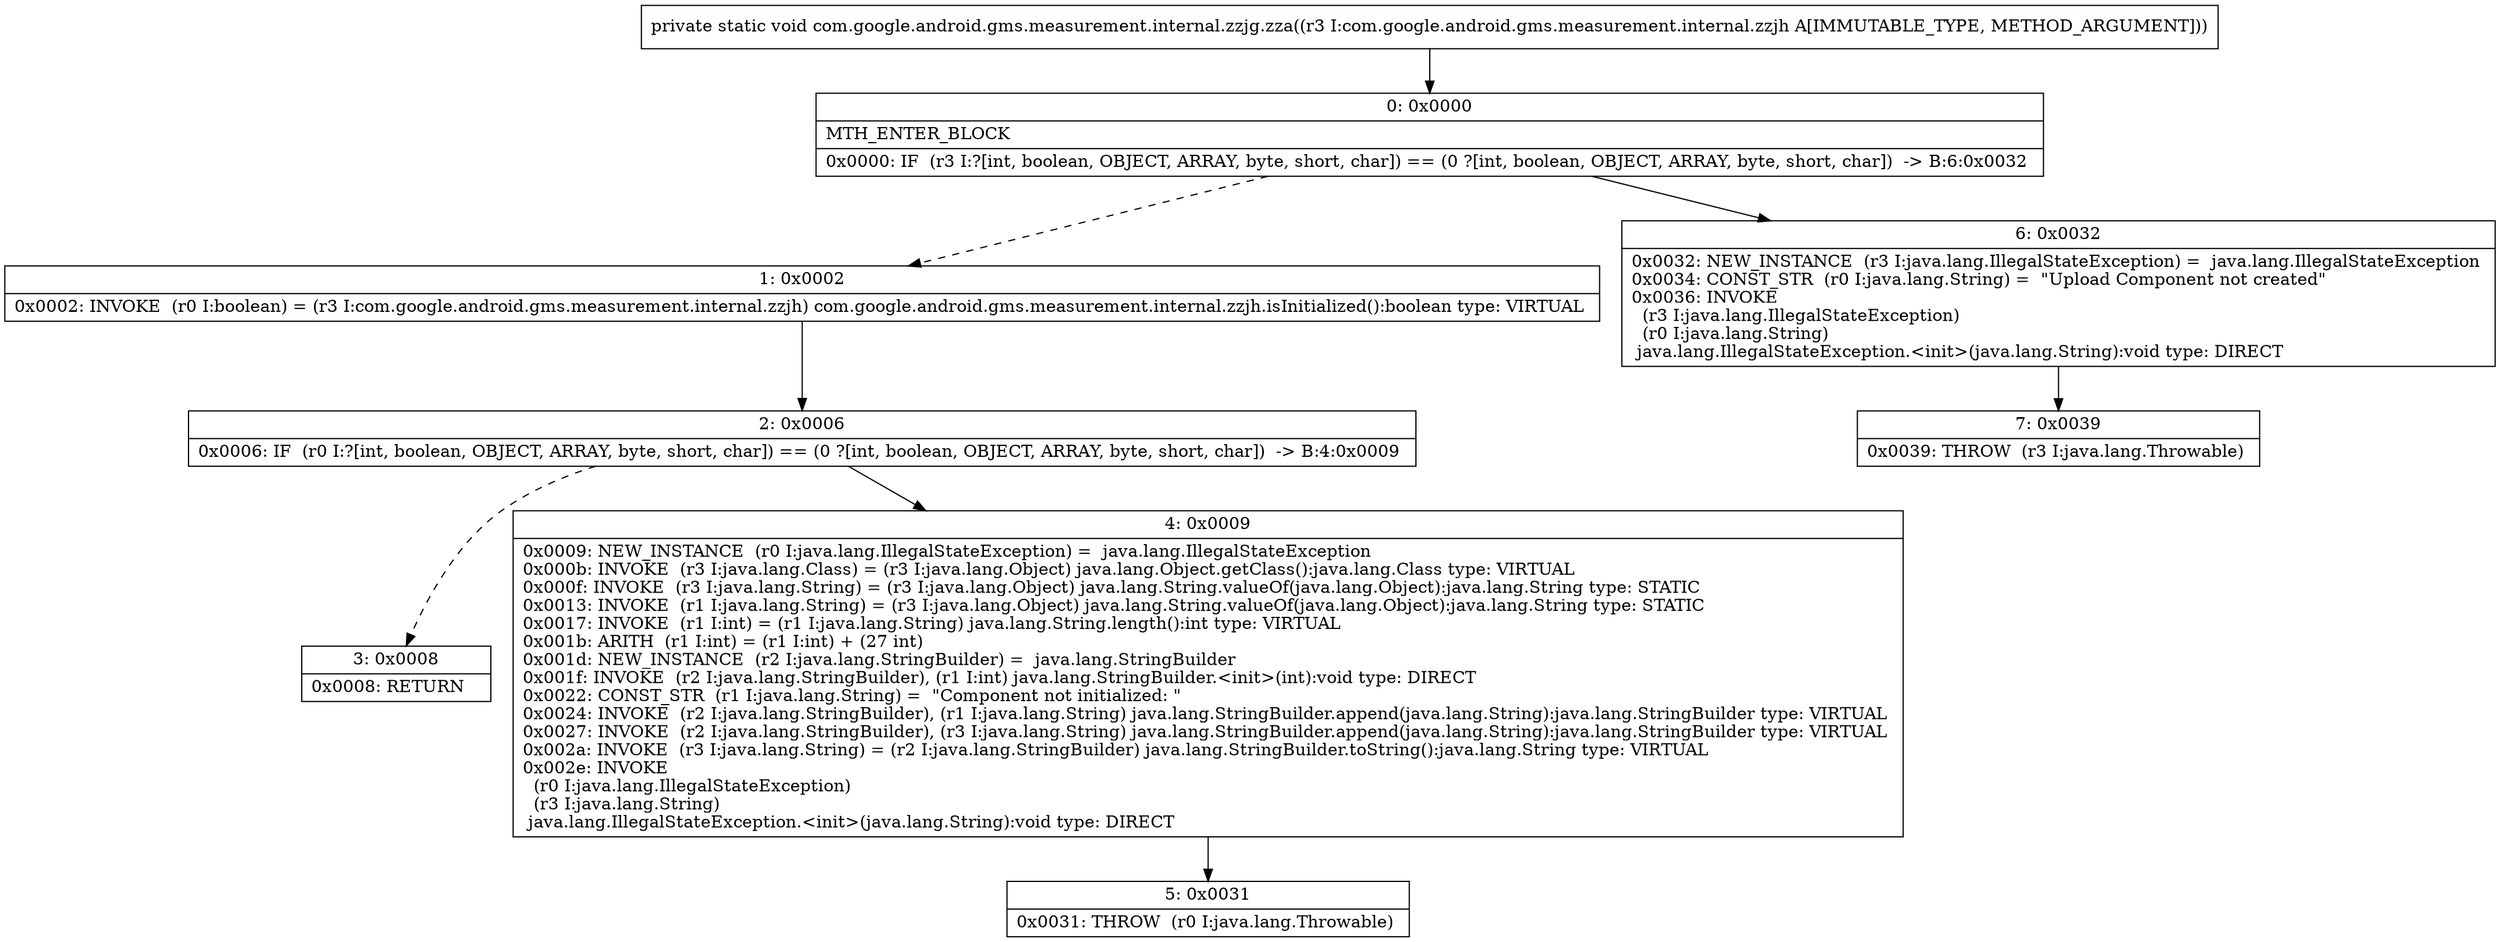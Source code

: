 digraph "CFG forcom.google.android.gms.measurement.internal.zzjg.zza(Lcom\/google\/android\/gms\/measurement\/internal\/zzjh;)V" {
Node_0 [shape=record,label="{0\:\ 0x0000|MTH_ENTER_BLOCK\l|0x0000: IF  (r3 I:?[int, boolean, OBJECT, ARRAY, byte, short, char]) == (0 ?[int, boolean, OBJECT, ARRAY, byte, short, char])  \-\> B:6:0x0032 \l}"];
Node_1 [shape=record,label="{1\:\ 0x0002|0x0002: INVOKE  (r0 I:boolean) = (r3 I:com.google.android.gms.measurement.internal.zzjh) com.google.android.gms.measurement.internal.zzjh.isInitialized():boolean type: VIRTUAL \l}"];
Node_2 [shape=record,label="{2\:\ 0x0006|0x0006: IF  (r0 I:?[int, boolean, OBJECT, ARRAY, byte, short, char]) == (0 ?[int, boolean, OBJECT, ARRAY, byte, short, char])  \-\> B:4:0x0009 \l}"];
Node_3 [shape=record,label="{3\:\ 0x0008|0x0008: RETURN   \l}"];
Node_4 [shape=record,label="{4\:\ 0x0009|0x0009: NEW_INSTANCE  (r0 I:java.lang.IllegalStateException) =  java.lang.IllegalStateException \l0x000b: INVOKE  (r3 I:java.lang.Class) = (r3 I:java.lang.Object) java.lang.Object.getClass():java.lang.Class type: VIRTUAL \l0x000f: INVOKE  (r3 I:java.lang.String) = (r3 I:java.lang.Object) java.lang.String.valueOf(java.lang.Object):java.lang.String type: STATIC \l0x0013: INVOKE  (r1 I:java.lang.String) = (r3 I:java.lang.Object) java.lang.String.valueOf(java.lang.Object):java.lang.String type: STATIC \l0x0017: INVOKE  (r1 I:int) = (r1 I:java.lang.String) java.lang.String.length():int type: VIRTUAL \l0x001b: ARITH  (r1 I:int) = (r1 I:int) + (27 int) \l0x001d: NEW_INSTANCE  (r2 I:java.lang.StringBuilder) =  java.lang.StringBuilder \l0x001f: INVOKE  (r2 I:java.lang.StringBuilder), (r1 I:int) java.lang.StringBuilder.\<init\>(int):void type: DIRECT \l0x0022: CONST_STR  (r1 I:java.lang.String) =  \"Component not initialized: \" \l0x0024: INVOKE  (r2 I:java.lang.StringBuilder), (r1 I:java.lang.String) java.lang.StringBuilder.append(java.lang.String):java.lang.StringBuilder type: VIRTUAL \l0x0027: INVOKE  (r2 I:java.lang.StringBuilder), (r3 I:java.lang.String) java.lang.StringBuilder.append(java.lang.String):java.lang.StringBuilder type: VIRTUAL \l0x002a: INVOKE  (r3 I:java.lang.String) = (r2 I:java.lang.StringBuilder) java.lang.StringBuilder.toString():java.lang.String type: VIRTUAL \l0x002e: INVOKE  \l  (r0 I:java.lang.IllegalStateException)\l  (r3 I:java.lang.String)\l java.lang.IllegalStateException.\<init\>(java.lang.String):void type: DIRECT \l}"];
Node_5 [shape=record,label="{5\:\ 0x0031|0x0031: THROW  (r0 I:java.lang.Throwable) \l}"];
Node_6 [shape=record,label="{6\:\ 0x0032|0x0032: NEW_INSTANCE  (r3 I:java.lang.IllegalStateException) =  java.lang.IllegalStateException \l0x0034: CONST_STR  (r0 I:java.lang.String) =  \"Upload Component not created\" \l0x0036: INVOKE  \l  (r3 I:java.lang.IllegalStateException)\l  (r0 I:java.lang.String)\l java.lang.IllegalStateException.\<init\>(java.lang.String):void type: DIRECT \l}"];
Node_7 [shape=record,label="{7\:\ 0x0039|0x0039: THROW  (r3 I:java.lang.Throwable) \l}"];
MethodNode[shape=record,label="{private static void com.google.android.gms.measurement.internal.zzjg.zza((r3 I:com.google.android.gms.measurement.internal.zzjh A[IMMUTABLE_TYPE, METHOD_ARGUMENT])) }"];
MethodNode -> Node_0;
Node_0 -> Node_1[style=dashed];
Node_0 -> Node_6;
Node_1 -> Node_2;
Node_2 -> Node_3[style=dashed];
Node_2 -> Node_4;
Node_4 -> Node_5;
Node_6 -> Node_7;
}

